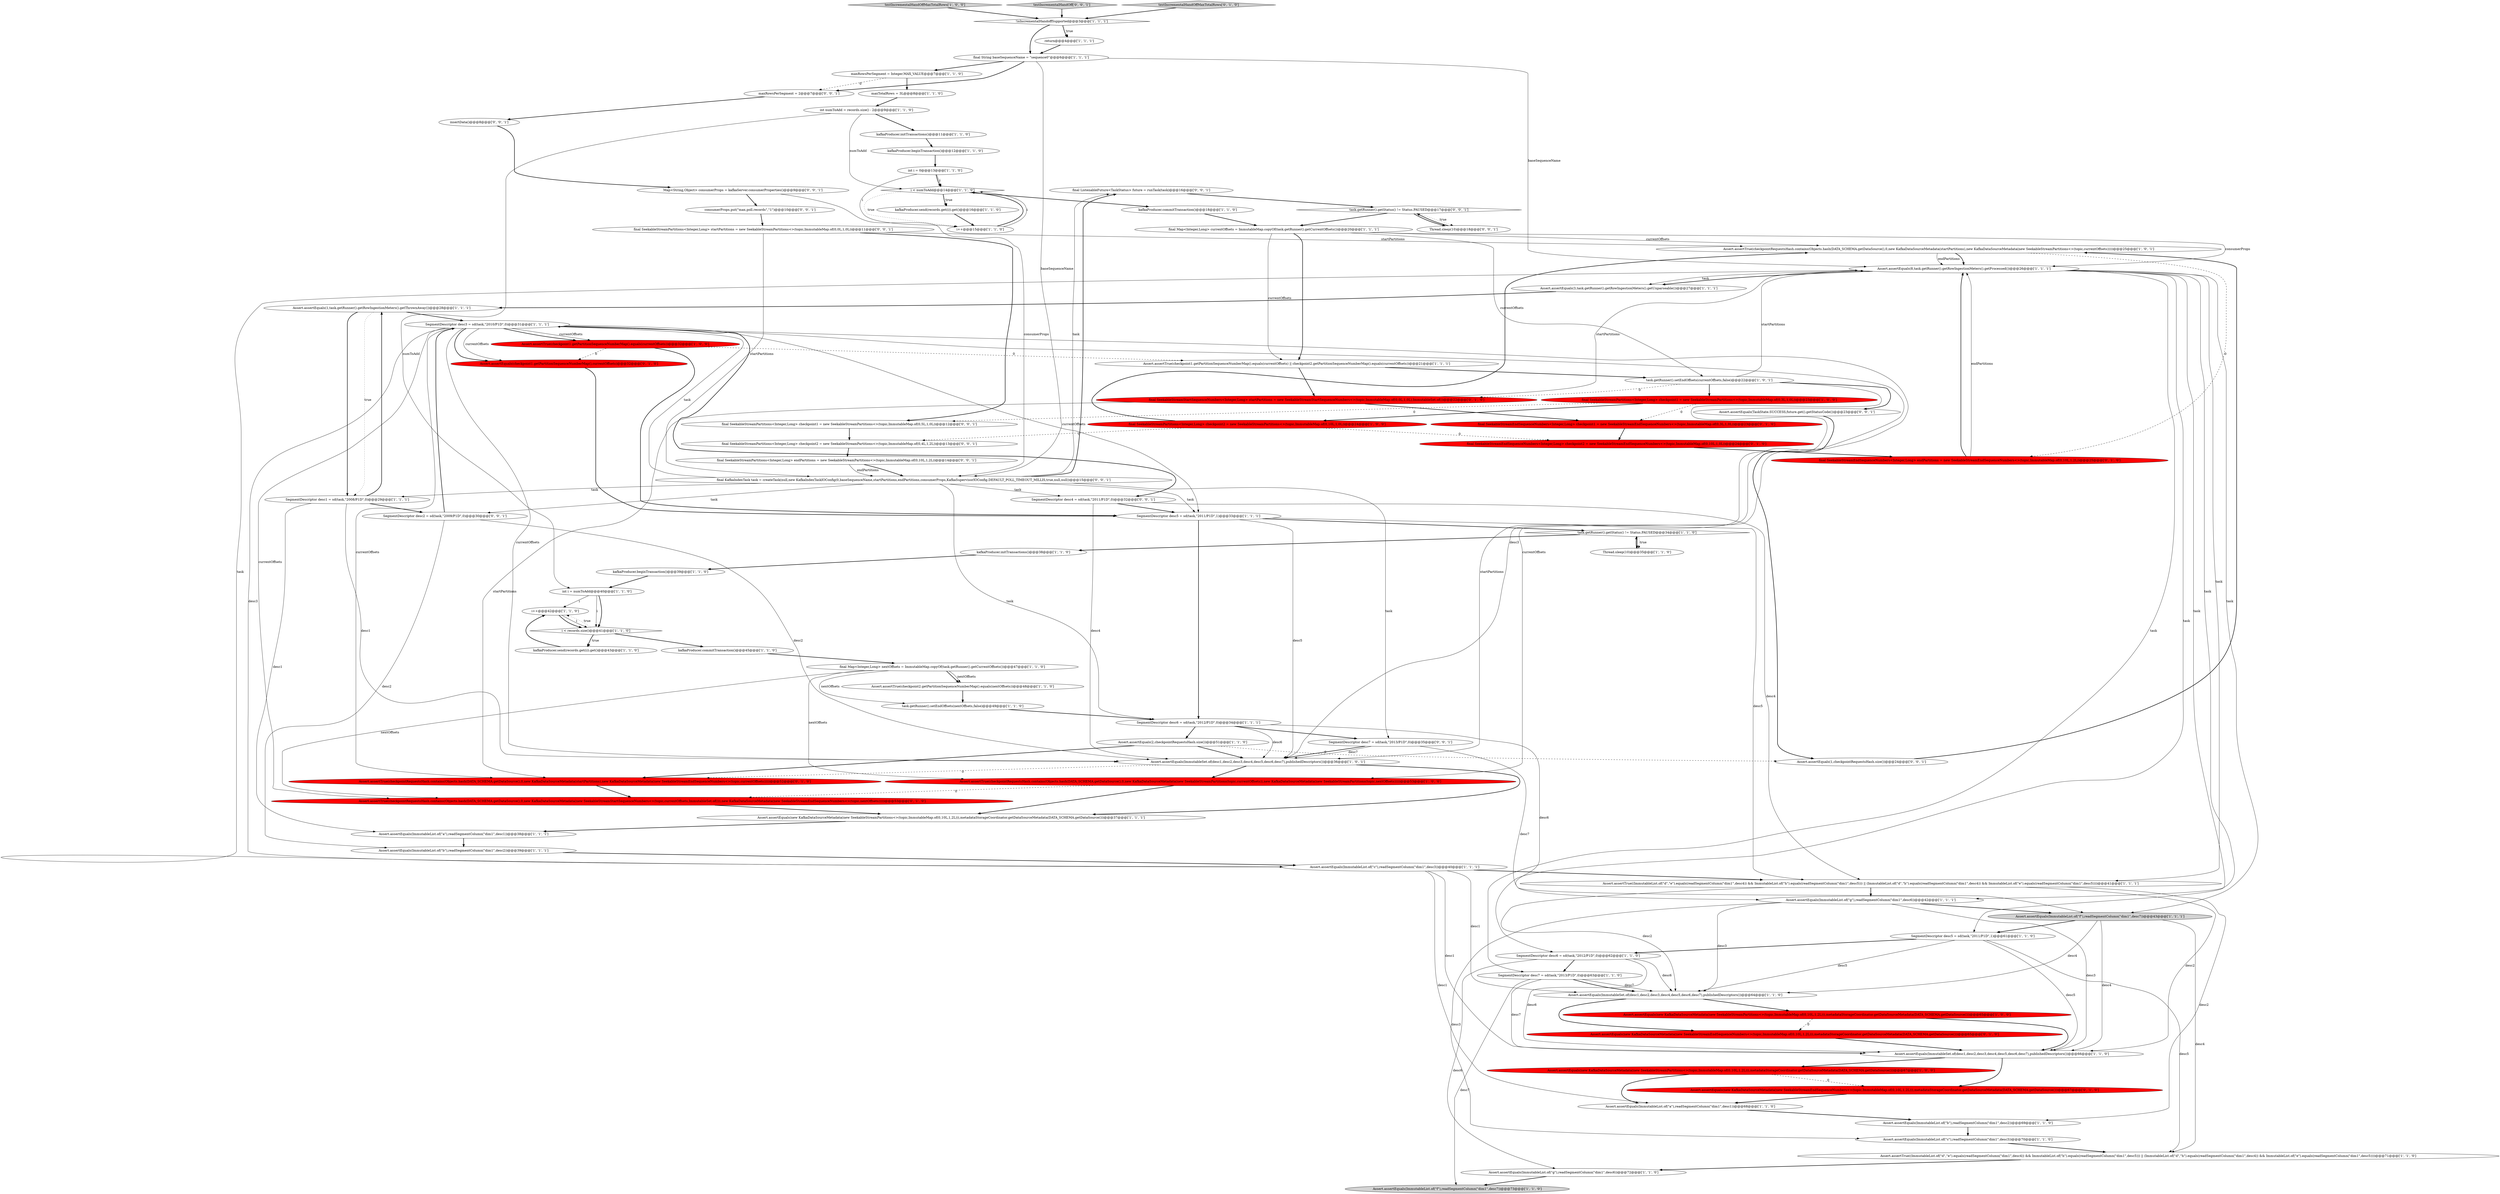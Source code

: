 digraph {
74 [style = filled, label = "final ListenableFuture<TaskStatus> future = runTask(task)@@@16@@@['0', '0', '1']", fillcolor = white, shape = ellipse image = "AAA0AAABBB3BBB"];
75 [style = filled, label = "Thread.sleep(10)@@@18@@@['0', '0', '1']", fillcolor = white, shape = ellipse image = "AAA0AAABBB3BBB"];
0 [style = filled, label = "final Map<Integer,Long> currentOffsets = ImmutableMap.copyOf(task.getRunner().getCurrentOffsets())@@@20@@@['1', '1', '1']", fillcolor = white, shape = ellipse image = "AAA0AAABBB1BBB"];
8 [style = filled, label = "kafkaProducer.commitTransaction()@@@18@@@['1', '1', '0']", fillcolor = white, shape = ellipse image = "AAA0AAABBB1BBB"];
82 [style = filled, label = "Map<String,Object> consumerProps = kafkaServer.consumerProperties()@@@9@@@['0', '0', '1']", fillcolor = white, shape = ellipse image = "AAA0AAABBB3BBB"];
50 [style = filled, label = "i++@@@15@@@['1', '1', '0']", fillcolor = white, shape = ellipse image = "AAA0AAABBB1BBB"];
89 [style = filled, label = "final SeekableStreamPartitions<Integer,Long> startPartitions = new SeekableStreamPartitions<>(topic,ImmutableMap.of(0,0L,1,0L))@@@11@@@['0', '0', '1']", fillcolor = white, shape = ellipse image = "AAA0AAABBB3BBB"];
64 [style = filled, label = "Assert.assertEquals(new KafkaDataSourceMetadata(new SeekableStreamEndSequenceNumbers<>(topic,ImmutableMap.of(0,10L,1,2L))),metadataStorageCoordinator.getDataSourceMetadata(DATA_SCHEMA.getDataSource()))@@@65@@@['0', '1', '0']", fillcolor = red, shape = ellipse image = "AAA1AAABBB2BBB"];
6 [style = filled, label = "Assert.assertEquals(ImmutableList.of(\"g\"),readSegmentColumn(\"dim1\",desc6))@@@42@@@['1', '1', '1']", fillcolor = white, shape = ellipse image = "AAA0AAABBB1BBB"];
40 [style = filled, label = "Assert.assertTrue(checkpointRequestsHash.contains(Objects.hash(DATA_SCHEMA.getDataSource(),0,new KafkaDataSourceMetadata(new SeekableStreamPartitions(topic,currentOffsets)),new KafkaDataSourceMetadata(new SeekableStreamPartitions(topic,nextOffsets)))))@@@53@@@['1', '0', '0']", fillcolor = red, shape = ellipse image = "AAA1AAABBB1BBB"];
34 [style = filled, label = "Assert.assertEquals(ImmutableSet.of(desc1,desc2,desc3,desc4,desc5,desc6,desc7),publishedDescriptors())@@@64@@@['1', '1', '0']", fillcolor = white, shape = ellipse image = "AAA0AAABBB1BBB"];
2 [style = filled, label = "final String baseSequenceName = \"sequence0\"@@@6@@@['1', '1', '1']", fillcolor = white, shape = ellipse image = "AAA0AAABBB1BBB"];
30 [style = filled, label = "Assert.assertTrue(checkpointRequestsHash.contains(Objects.hash(DATA_SCHEMA.getDataSource(),0,new KafkaDataSourceMetadata(startPartitions),new KafkaDataSourceMetadata(new SeekableStreamPartitions<>(topic,currentOffsets)))))@@@25@@@['1', '0', '1']", fillcolor = white, shape = ellipse image = "AAA0AAABBB1BBB"];
59 [style = filled, label = "Assert.assertTrue(checkpoint1.getPartitionSequenceNumberMap().equals(currentOffsets) || checkpoint2.getPartitionSequenceNumberMap().equals(currentOffsets))@@@21@@@['1', '1', '1']", fillcolor = white, shape = ellipse image = "AAA0AAABBB1BBB"];
61 [style = filled, label = "testIncrementalHandOffMaxTotalRows['1', '0', '0']", fillcolor = lightgray, shape = diamond image = "AAA0AAABBB1BBB"];
69 [style = filled, label = "final SeekableStreamEndSequenceNumbers<Integer,Long> checkpoint2 = new SeekableStreamEndSequenceNumbers<>(topic,ImmutableMap.of(0,10L,1,0L))@@@24@@@['0', '1', '0']", fillcolor = red, shape = ellipse image = "AAA1AAABBB2BBB"];
56 [style = filled, label = "final SeekableStreamPartitions<Integer,Long> checkpoint2 = new SeekableStreamPartitions<>(topic,ImmutableMap.of(0,10L,1,0L))@@@24@@@['1', '0', '0']", fillcolor = red, shape = ellipse image = "AAA1AAABBB1BBB"];
55 [style = filled, label = "kafkaProducer.beginTransaction()@@@12@@@['1', '1', '0']", fillcolor = white, shape = ellipse image = "AAA0AAABBB1BBB"];
88 [style = filled, label = "final KafkaIndexTask task = createTask(null,new KafkaIndexTaskIOConfig(0,baseSequenceName,startPartitions,endPartitions,consumerProps,KafkaSupervisorIOConfig.DEFAULT_POLL_TIMEOUT_MILLIS,true,null,null))@@@15@@@['0', '0', '1']", fillcolor = white, shape = ellipse image = "AAA0AAABBB3BBB"];
17 [style = filled, label = "Thread.sleep(10)@@@35@@@['1', '1', '0']", fillcolor = white, shape = ellipse image = "AAA0AAABBB1BBB"];
9 [style = filled, label = "SegmentDescriptor desc6 = sd(task,\"2012/P1D\",0)@@@34@@@['1', '1', '1']", fillcolor = white, shape = ellipse image = "AAA0AAABBB1BBB"];
22 [style = filled, label = "Assert.assertEquals(ImmutableList.of(\"a\"),readSegmentColumn(\"dim1\",desc1))@@@68@@@['1', '1', '0']", fillcolor = white, shape = ellipse image = "AAA0AAABBB1BBB"];
24 [style = filled, label = "Assert.assertEquals(ImmutableList.of(\"f\"),readSegmentColumn(\"dim1\",desc7))@@@73@@@['1', '1', '0']", fillcolor = lightgray, shape = ellipse image = "AAA0AAABBB1BBB"];
28 [style = filled, label = "i++@@@42@@@['1', '1', '0']", fillcolor = white, shape = ellipse image = "AAA0AAABBB1BBB"];
85 [style = filled, label = "SegmentDescriptor desc7 = sd(task,\"2013/P1D\",0)@@@35@@@['0', '0', '1']", fillcolor = white, shape = ellipse image = "AAA0AAABBB3BBB"];
65 [style = filled, label = "Assert.assertTrue(checkpointRequestsHash.contains(Objects.hash(DATA_SCHEMA.getDataSource(),0,new KafkaDataSourceMetadata(startPartitions),new KafkaDataSourceMetadata(new SeekableStreamEndSequenceNumbers<>(topic,currentOffsets)))))@@@52@@@['0', '1', '0']", fillcolor = red, shape = ellipse image = "AAA1AAABBB2BBB"];
70 [style = filled, label = "Assert.assertEquals(new KafkaDataSourceMetadata(new SeekableStreamEndSequenceNumbers<>(topic,ImmutableMap.of(0,10L,1,2L))),metadataStorageCoordinator.getDataSourceMetadata(DATA_SCHEMA.getDataSource()))@@@67@@@['0', '1', '0']", fillcolor = red, shape = ellipse image = "AAA1AAABBB2BBB"];
20 [style = filled, label = "SegmentDescriptor desc5 = sd(task,\"2011/P1D\",1)@@@61@@@['1', '1', '0']", fillcolor = white, shape = ellipse image = "AAA0AAABBB1BBB"];
35 [style = filled, label = "int i = 0@@@13@@@['1', '1', '0']", fillcolor = white, shape = ellipse image = "AAA0AAABBB1BBB"];
14 [style = filled, label = "Assert.assertEquals(8,task.getRunner().getRowIngestionMeters().getProcessed())@@@26@@@['1', '1', '1']", fillcolor = white, shape = ellipse image = "AAA0AAABBB1BBB"];
23 [style = filled, label = "task.getRunner().setEndOffsets(nextOffsets,false)@@@49@@@['1', '1', '0']", fillcolor = white, shape = ellipse image = "AAA0AAABBB1BBB"];
43 [style = filled, label = "SegmentDescriptor desc6 = sd(task,\"2012/P1D\",0)@@@62@@@['1', '1', '0']", fillcolor = white, shape = ellipse image = "AAA0AAABBB1BBB"];
81 [style = filled, label = "testIncrementalHandOff['0', '0', '1']", fillcolor = lightgray, shape = diamond image = "AAA0AAABBB3BBB"];
5 [style = filled, label = "Assert.assertEquals(ImmutableList.of(\"b\"),readSegmentColumn(\"dim1\",desc2))@@@39@@@['1', '1', '1']", fillcolor = white, shape = ellipse image = "AAA0AAABBB1BBB"];
26 [style = filled, label = "Assert.assertEquals(ImmutableList.of(\"a\"),readSegmentColumn(\"dim1\",desc1))@@@38@@@['1', '1', '1']", fillcolor = white, shape = ellipse image = "AAA0AAABBB1BBB"];
21 [style = filled, label = "final SeekableStreamPartitions<Integer,Long> checkpoint1 = new SeekableStreamPartitions<>(topic,ImmutableMap.of(0,3L,1,0L))@@@23@@@['1', '0', '0']", fillcolor = red, shape = ellipse image = "AAA1AAABBB1BBB"];
18 [style = filled, label = "i < records.size()@@@41@@@['1', '1', '0']", fillcolor = white, shape = diamond image = "AAA0AAABBB1BBB"];
16 [style = filled, label = "SegmentDescriptor desc3 = sd(task,\"2010/P1D\",0)@@@31@@@['1', '1', '1']", fillcolor = white, shape = ellipse image = "AAA0AAABBB1BBB"];
45 [style = filled, label = "kafkaProducer.send(records.get(i)).get()@@@16@@@['1', '1', '0']", fillcolor = white, shape = ellipse image = "AAA0AAABBB1BBB"];
72 [style = filled, label = "final SeekableStreamStartSequenceNumbers<Integer,Long> startPartitions = new SeekableStreamStartSequenceNumbers<>(topic,ImmutableMap.of(0,0L,1,0L),ImmutableSet.of())@@@22@@@['0', '1', '0']", fillcolor = red, shape = ellipse image = "AAA1AAABBB2BBB"];
7 [style = filled, label = "Assert.assertEquals(new KafkaDataSourceMetadata(new SeekableStreamPartitions<>(topic,ImmutableMap.of(0,10L,1,2L))),metadataStorageCoordinator.getDataSourceMetadata(DATA_SCHEMA.getDataSource()))@@@37@@@['1', '1', '1']", fillcolor = white, shape = ellipse image = "AAA0AAABBB1BBB"];
63 [style = filled, label = "final SeekableStreamEndSequenceNumbers<Integer,Long> checkpoint1 = new SeekableStreamEndSequenceNumbers<>(topic,ImmutableMap.of(0,3L,1,0L))@@@23@@@['0', '1', '0']", fillcolor = red, shape = ellipse image = "AAA1AAABBB2BBB"];
58 [style = filled, label = "int numToAdd = records.size() - 2@@@9@@@['1', '1', '0']", fillcolor = white, shape = ellipse image = "AAA0AAABBB1BBB"];
12 [style = filled, label = "int i = numToAdd@@@40@@@['1', '1', '0']", fillcolor = white, shape = ellipse image = "AAA0AAABBB1BBB"];
79 [style = filled, label = "Assert.assertEquals(1,checkpointRequestsHash.size())@@@24@@@['0', '0', '1']", fillcolor = white, shape = ellipse image = "AAA0AAABBB3BBB"];
37 [style = filled, label = "Assert.assertEquals(1,task.getRunner().getRowIngestionMeters().getThrownAway())@@@28@@@['1', '1', '1']", fillcolor = white, shape = ellipse image = "AAA0AAABBB1BBB"];
60 [style = filled, label = "Assert.assertEquals(ImmutableList.of(\"c\"),readSegmentColumn(\"dim1\",desc3))@@@70@@@['1', '1', '0']", fillcolor = white, shape = ellipse image = "AAA0AAABBB1BBB"];
71 [style = filled, label = "final SeekableStreamEndSequenceNumbers<Integer,Long> endPartitions = new SeekableStreamEndSequenceNumbers<>(topic,ImmutableMap.of(0,10L,1,2L))@@@25@@@['0', '1', '0']", fillcolor = red, shape = ellipse image = "AAA1AAABBB2BBB"];
41 [style = filled, label = "i < numToAdd@@@14@@@['1', '1', '0']", fillcolor = white, shape = diamond image = "AAA0AAABBB1BBB"];
31 [style = filled, label = "kafkaProducer.commitTransaction()@@@45@@@['1', '1', '0']", fillcolor = white, shape = ellipse image = "AAA0AAABBB1BBB"];
52 [style = filled, label = "SegmentDescriptor desc5 = sd(task,\"2011/P1D\",1)@@@33@@@['1', '1', '1']", fillcolor = white, shape = ellipse image = "AAA0AAABBB1BBB"];
76 [style = filled, label = "Assert.assertEquals(TaskState.SUCCESS,future.get().getStatusCode())@@@23@@@['0', '0', '1']", fillcolor = white, shape = ellipse image = "AAA0AAABBB3BBB"];
4 [style = filled, label = "Assert.assertEquals(ImmutableList.of(\"c\"),readSegmentColumn(\"dim1\",desc3))@@@40@@@['1', '1', '1']", fillcolor = white, shape = ellipse image = "AAA0AAABBB1BBB"];
19 [style = filled, label = "Assert.assertEquals(ImmutableList.of(\"b\"),readSegmentColumn(\"dim1\",desc2))@@@69@@@['1', '1', '0']", fillcolor = white, shape = ellipse image = "AAA0AAABBB1BBB"];
39 [style = filled, label = "Assert.assertEquals(ImmutableSet.of(desc1,desc2,desc3,desc4,desc5,desc6,desc7),publishedDescriptors())@@@36@@@['1', '0', '1']", fillcolor = white, shape = ellipse image = "AAA0AAABBB1BBB"];
15 [style = filled, label = "Assert.assertEquals(3,task.getRunner().getRowIngestionMeters().getUnparseable())@@@27@@@['1', '1', '1']", fillcolor = white, shape = ellipse image = "AAA0AAABBB1BBB"];
83 [style = filled, label = "final SeekableStreamPartitions<Integer,Long> endPartitions = new SeekableStreamPartitions<>(topic,ImmutableMap.of(0,10L,1,2L))@@@14@@@['0', '0', '1']", fillcolor = white, shape = ellipse image = "AAA0AAABBB3BBB"];
33 [style = filled, label = "!isIncrementalHandoffSupported@@@3@@@['1', '1', '1']", fillcolor = white, shape = diamond image = "AAA0AAABBB1BBB"];
27 [style = filled, label = "SegmentDescriptor desc7 = sd(task,\"2013/P1D\",0)@@@63@@@['1', '1', '0']", fillcolor = white, shape = ellipse image = "AAA0AAABBB1BBB"];
87 [style = filled, label = "SegmentDescriptor desc2 = sd(task,\"2009/P1D\",0)@@@30@@@['0', '0', '1']", fillcolor = white, shape = ellipse image = "AAA0AAABBB3BBB"];
38 [style = filled, label = "kafkaProducer.initTransactions()@@@11@@@['1', '1', '0']", fillcolor = white, shape = ellipse image = "AAA0AAABBB1BBB"];
10 [style = filled, label = "Assert.assertEquals(new KafkaDataSourceMetadata(new SeekableStreamPartitions<>(topic,ImmutableMap.of(0,10L,1,2L))),metadataStorageCoordinator.getDataSourceMetadata(DATA_SCHEMA.getDataSource()))@@@67@@@['1', '0', '0']", fillcolor = red, shape = ellipse image = "AAA1AAABBB1BBB"];
67 [style = filled, label = "Assert.assertTrue(checkpointRequestsHash.contains(Objects.hash(DATA_SCHEMA.getDataSource(),0,new KafkaDataSourceMetadata(new SeekableStreamStartSequenceNumbers<>(topic,currentOffsets,ImmutableSet.of())),new KafkaDataSourceMetadata(new SeekableStreamEndSequenceNumbers<>(topic,nextOffsets)))))@@@53@@@['0', '1', '0']", fillcolor = red, shape = ellipse image = "AAA1AAABBB2BBB"];
44 [style = filled, label = "Assert.assertTrue((ImmutableList.of(\"d\",\"e\").equals(readSegmentColumn(\"dim1\",desc4)) && ImmutableList.of(\"h\").equals(readSegmentColumn(\"dim1\",desc5))) || (ImmutableList.of(\"d\",\"h\").equals(readSegmentColumn(\"dim1\",desc4)) && ImmutableList.of(\"e\").equals(readSegmentColumn(\"dim1\",desc5))))@@@71@@@['1', '1', '0']", fillcolor = white, shape = ellipse image = "AAA0AAABBB1BBB"];
57 [style = filled, label = "return@@@4@@@['1', '1', '1']", fillcolor = white, shape = ellipse image = "AAA0AAABBB1BBB"];
49 [style = filled, label = "Assert.assertEquals(ImmutableList.of(\"f\"),readSegmentColumn(\"dim1\",desc7))@@@43@@@['1', '1', '1']", fillcolor = lightgray, shape = ellipse image = "AAA0AAABBB1BBB"];
73 [style = filled, label = "consumerProps.put(\"max.poll.records\",\"1\")@@@10@@@['0', '0', '1']", fillcolor = white, shape = ellipse image = "AAA0AAABBB3BBB"];
90 [style = filled, label = "final SeekableStreamPartitions<Integer,Long> checkpoint2 = new SeekableStreamPartitions<>(topic,ImmutableMap.of(0,4L,1,2L))@@@13@@@['0', '0', '1']", fillcolor = white, shape = ellipse image = "AAA0AAABBB3BBB"];
25 [style = filled, label = "SegmentDescriptor desc1 = sd(task,\"2008/P1D\",0)@@@29@@@['1', '1', '1']", fillcolor = white, shape = ellipse image = "AAA0AAABBB1BBB"];
84 [style = filled, label = "task.getRunner().getStatus() != Status.PAUSED@@@17@@@['0', '0', '1']", fillcolor = white, shape = diamond image = "AAA0AAABBB3BBB"];
46 [style = filled, label = "Assert.assertEquals(ImmutableList.of(\"g\"),readSegmentColumn(\"dim1\",desc6))@@@72@@@['1', '1', '0']", fillcolor = white, shape = ellipse image = "AAA0AAABBB1BBB"];
47 [style = filled, label = "Assert.assertTrue(checkpoint1.getPartitionSequenceNumberMap().equals(currentOffsets))@@@32@@@['1', '0', '0']", fillcolor = red, shape = ellipse image = "AAA1AAABBB1BBB"];
36 [style = filled, label = "Assert.assertEquals(ImmutableSet.of(desc1,desc2,desc3,desc4,desc5,desc6,desc7),publishedDescriptors())@@@66@@@['1', '1', '0']", fillcolor = white, shape = ellipse image = "AAA0AAABBB1BBB"];
53 [style = filled, label = "Assert.assertTrue((ImmutableList.of(\"d\",\"e\").equals(readSegmentColumn(\"dim1\",desc4)) && ImmutableList.of(\"h\").equals(readSegmentColumn(\"dim1\",desc5))) || (ImmutableList.of(\"d\",\"h\").equals(readSegmentColumn(\"dim1\",desc4)) && ImmutableList.of(\"e\").equals(readSegmentColumn(\"dim1\",desc5))))@@@41@@@['1', '1', '1']", fillcolor = white, shape = ellipse image = "AAA0AAABBB1BBB"];
13 [style = filled, label = "Assert.assertEquals(new KafkaDataSourceMetadata(new SeekableStreamPartitions<>(topic,ImmutableMap.of(0,10L,1,2L))),metadataStorageCoordinator.getDataSourceMetadata(DATA_SCHEMA.getDataSource()))@@@65@@@['1', '0', '0']", fillcolor = red, shape = ellipse image = "AAA1AAABBB1BBB"];
32 [style = filled, label = "maxTotalRows = 3L@@@8@@@['1', '1', '0']", fillcolor = white, shape = ellipse image = "AAA0AAABBB1BBB"];
11 [style = filled, label = "task.getRunner().getStatus() != Status.PAUSED@@@34@@@['1', '1', '0']", fillcolor = white, shape = diamond image = "AAA0AAABBB1BBB"];
68 [style = filled, label = "testIncrementalHandOffMaxTotalRows['0', '1', '0']", fillcolor = lightgray, shape = diamond image = "AAA0AAABBB2BBB"];
66 [style = filled, label = "Assert.assertEquals(checkpoint1.getPartitionSequenceNumberMap(),currentOffsets)@@@32@@@['0', '1', '0']", fillcolor = red, shape = ellipse image = "AAA1AAABBB2BBB"];
51 [style = filled, label = "maxRowsPerSegment = Integer.MAX_VALUE@@@7@@@['1', '1', '0']", fillcolor = white, shape = ellipse image = "AAA0AAABBB1BBB"];
78 [style = filled, label = "maxRowsPerSegment = 2@@@7@@@['0', '0', '1']", fillcolor = white, shape = ellipse image = "AAA0AAABBB3BBB"];
86 [style = filled, label = "SegmentDescriptor desc4 = sd(task,\"2011/P1D\",0)@@@32@@@['0', '0', '1']", fillcolor = white, shape = ellipse image = "AAA0AAABBB3BBB"];
1 [style = filled, label = "kafkaProducer.send(records.get(i)).get()@@@43@@@['1', '1', '0']", fillcolor = white, shape = ellipse image = "AAA0AAABBB1BBB"];
29 [style = filled, label = "Assert.assertTrue(checkpoint2.getPartitionSequenceNumberMap().equals(nextOffsets))@@@48@@@['1', '1', '0']", fillcolor = white, shape = ellipse image = "AAA0AAABBB1BBB"];
54 [style = filled, label = "kafkaProducer.beginTransaction()@@@39@@@['1', '1', '0']", fillcolor = white, shape = ellipse image = "AAA0AAABBB1BBB"];
42 [style = filled, label = "final Map<Integer,Long> nextOffsets = ImmutableMap.copyOf(task.getRunner().getCurrentOffsets())@@@47@@@['1', '1', '0']", fillcolor = white, shape = ellipse image = "AAA0AAABBB1BBB"];
48 [style = filled, label = "kafkaProducer.initTransactions()@@@38@@@['1', '1', '0']", fillcolor = white, shape = ellipse image = "AAA0AAABBB1BBB"];
3 [style = filled, label = "Assert.assertEquals(2,checkpointRequestsHash.size())@@@51@@@['1', '1', '0']", fillcolor = white, shape = ellipse image = "AAA0AAABBB1BBB"];
62 [style = filled, label = "task.getRunner().setEndOffsets(currentOffsets,false)@@@22@@@['1', '0', '1']", fillcolor = white, shape = ellipse image = "AAA0AAABBB1BBB"];
80 [style = filled, label = "final SeekableStreamPartitions<Integer,Long> checkpoint1 = new SeekableStreamPartitions<>(topic,ImmutableMap.of(0,5L,1,0L))@@@12@@@['0', '0', '1']", fillcolor = white, shape = ellipse image = "AAA0AAABBB3BBB"];
77 [style = filled, label = "insertData()@@@8@@@['0', '0', '1']", fillcolor = white, shape = ellipse image = "AAA0AAABBB3BBB"];
62->39 [style = solid, label="startPartitions"];
16->67 [style = solid, label="currentOffsets"];
64->36 [style = bold, label=""];
65->67 [style = bold, label=""];
56->30 [style = bold, label=""];
19->60 [style = bold, label=""];
83->88 [style = bold, label=""];
90->83 [style = bold, label=""];
4->53 [style = bold, label=""];
2->51 [style = bold, label=""];
35->41 [style = bold, label=""];
66->52 [style = bold, label=""];
41->8 [style = bold, label=""];
6->34 [style = solid, label="desc3"];
21->63 [style = dashed, label="0"];
4->22 [style = solid, label="desc1"];
62->76 [style = bold, label=""];
59->62 [style = bold, label=""];
16->66 [style = bold, label=""];
3->65 [style = bold, label=""];
88->52 [style = solid, label="task"];
16->39 [style = solid, label="desc3"];
42->29 [style = bold, label=""];
51->32 [style = bold, label=""];
12->28 [style = solid, label="i"];
7->26 [style = bold, label=""];
48->54 [style = bold, label=""];
8->0 [style = bold, label=""];
44->46 [style = bold, label=""];
40->67 [style = dashed, label="0"];
1->28 [style = bold, label=""];
0->14 [style = solid, label="consumerProps"];
21->56 [style = bold, label=""];
88->85 [style = solid, label="task"];
86->52 [style = bold, label=""];
62->14 [style = solid, label="startPartitions"];
9->39 [style = solid, label="desc6"];
34->64 [style = bold, label=""];
13->36 [style = bold, label=""];
12->18 [style = bold, label=""];
0->30 [style = solid, label="currentOffsets"];
56->69 [style = dashed, label="0"];
20->43 [style = bold, label=""];
30->14 [style = bold, label=""];
3->39 [style = bold, label=""];
89->88 [style = solid, label="startPartitions"];
41->45 [style = bold, label=""];
12->18 [style = solid, label="i"];
27->24 [style = solid, label="desc7"];
87->5 [style = solid, label="desc2"];
20->44 [style = solid, label="desc5"];
38->55 [style = bold, label=""];
56->90 [style = dashed, label="0"];
27->36 [style = solid, label="desc7"];
18->31 [style = bold, label=""];
73->89 [style = bold, label=""];
16->86 [style = bold, label=""];
47->59 [style = dashed, label="0"];
28->18 [style = bold, label=""];
33->57 [style = dotted, label="true"];
11->48 [style = bold, label=""];
58->12 [style = solid, label="numToAdd"];
52->9 [style = bold, label=""];
6->36 [style = solid, label="desc3"];
30->14 [style = solid, label="endPartitions"];
46->24 [style = bold, label=""];
54->12 [style = bold, label=""];
6->49 [style = bold, label=""];
42->67 [style = solid, label="nextOffsets"];
89->80 [style = bold, label=""];
63->69 [style = bold, label=""];
79->30 [style = bold, label=""];
29->23 [style = bold, label=""];
80->90 [style = bold, label=""];
9->6 [style = solid, label="desc6"];
20->34 [style = solid, label="desc5"];
16->40 [style = solid, label="currentOffsets"];
20->36 [style = solid, label="desc5"];
53->36 [style = solid, label="desc2"];
43->34 [style = solid, label="desc6"];
9->85 [style = bold, label=""];
88->25 [style = solid, label="task"];
42->40 [style = solid, label="nextOffsets"];
3->79 [style = dashed, label="0"];
18->1 [style = bold, label=""];
39->7 [style = bold, label=""];
52->39 [style = solid, label="desc5"];
25->37 [style = bold, label=""];
71->14 [style = bold, label=""];
85->39 [style = bold, label=""];
32->58 [style = bold, label=""];
43->27 [style = bold, label=""];
84->0 [style = bold, label=""];
11->17 [style = bold, label=""];
70->22 [style = bold, label=""];
35->41 [style = solid, label="i"];
14->15 [style = bold, label=""];
86->39 [style = solid, label="desc4"];
13->64 [style = dashed, label="0"];
55->35 [style = bold, label=""];
49->44 [style = solid, label="desc4"];
14->20 [style = solid, label="task"];
50->41 [style = bold, label=""];
14->4 [style = solid, label="task"];
16->52 [style = solid, label="currentOffsets"];
10->70 [style = dashed, label="0"];
57->2 [style = bold, label=""];
37->16 [style = bold, label=""];
36->70 [style = bold, label=""];
60->44 [style = bold, label=""];
83->88 [style = solid, label="endPartitions"];
87->39 [style = solid, label="desc2"];
67->7 [style = bold, label=""];
6->60 [style = solid, label="desc3"];
89->30 [style = solid, label="startPartitions"];
22->19 [style = bold, label=""];
41->50 [style = dotted, label="true"];
18->1 [style = dotted, label="true"];
37->25 [style = bold, label=""];
74->84 [style = bold, label=""];
11->17 [style = dotted, label="true"];
59->72 [style = bold, label=""];
14->43 [style = solid, label="task"];
88->74 [style = bold, label=""];
14->15 [style = solid, label="task"];
88->87 [style = solid, label="task"];
33->57 [style = bold, label=""];
71->14 [style = solid, label="endPartitions"];
77->82 [style = bold, label=""];
37->25 [style = dotted, label="true"];
84->75 [style = dotted, label="true"];
25->26 [style = solid, label="desc1"];
28->18 [style = solid, label="i"];
43->46 [style = solid, label="desc6"];
31->42 [style = bold, label=""];
58->38 [style = bold, label=""];
88->16 [style = solid, label="task"];
52->53 [style = solid, label="desc5"];
27->34 [style = bold, label=""];
72->65 [style = solid, label="startPartitions"];
72->63 [style = bold, label=""];
43->36 [style = solid, label="desc6"];
16->4 [style = solid, label="desc3"];
4->36 [style = solid, label="desc1"];
39->40 [style = bold, label=""];
2->78 [style = bold, label=""];
5->4 [style = bold, label=""];
14->53 [style = solid, label="task"];
9->3 [style = bold, label=""];
30->71 [style = dashed, label="0"];
42->29 [style = solid, label="nextOffsets"];
53->34 [style = solid, label="desc2"];
82->88 [style = solid, label="consumerProps"];
35->50 [style = solid, label="i"];
47->52 [style = bold, label=""];
15->37 [style = bold, label=""];
16->39 [style = solid, label="currentOffsets"];
72->14 [style = solid, label="startPartitions"];
14->6 [style = solid, label="task"];
49->20 [style = bold, label=""];
33->2 [style = bold, label=""];
16->47 [style = solid, label="currentOffsets"];
88->74 [style = solid, label="task"];
0->59 [style = bold, label=""];
36->10 [style = bold, label=""];
52->11 [style = bold, label=""];
10->22 [style = bold, label=""];
85->49 [style = solid, label="desc7"];
16->47 [style = bold, label=""];
26->5 [style = bold, label=""];
75->84 [style = bold, label=""];
50->41 [style = solid, label="i"];
34->13 [style = bold, label=""];
68->33 [style = bold, label=""];
84->75 [style = bold, label=""];
58->41 [style = solid, label="numToAdd"];
85->39 [style = solid, label="desc7"];
86->53 [style = solid, label="desc4"];
51->78 [style = dashed, label="0"];
41->45 [style = dotted, label="true"];
53->19 [style = solid, label="desc2"];
42->23 [style = solid, label="nextOffsets"];
25->87 [style = bold, label=""];
62->72 [style = dashed, label="0"];
16->65 [style = solid, label="currentOffsets"];
78->77 [style = bold, label=""];
39->65 [style = dashed, label="0"];
40->7 [style = bold, label=""];
88->9 [style = solid, label="task"];
87->16 [style = bold, label=""];
69->71 [style = bold, label=""];
25->39 [style = solid, label="desc1"];
49->36 [style = solid, label="desc4"];
0->59 [style = solid, label="currentOffsets"];
45->50 [style = bold, label=""];
47->66 [style = dashed, label="0"];
18->28 [style = dotted, label="true"];
21->80 [style = dashed, label="0"];
2->88 [style = solid, label="baseSequenceName"];
53->6 [style = bold, label=""];
4->34 [style = solid, label="desc1"];
0->62 [style = solid, label="currentOffsets"];
76->79 [style = bold, label=""];
16->66 [style = solid, label="currentOffsets"];
27->34 [style = solid, label="desc7"];
81->33 [style = bold, label=""];
2->14 [style = solid, label="baseSequenceName"];
14->49 [style = solid, label="task"];
23->9 [style = bold, label=""];
49->34 [style = solid, label="desc4"];
61->33 [style = bold, label=""];
14->27 [style = solid, label="task"];
62->21 [style = bold, label=""];
82->73 [style = bold, label=""];
17->11 [style = bold, label=""];
88->86 [style = solid, label="task"];
}
